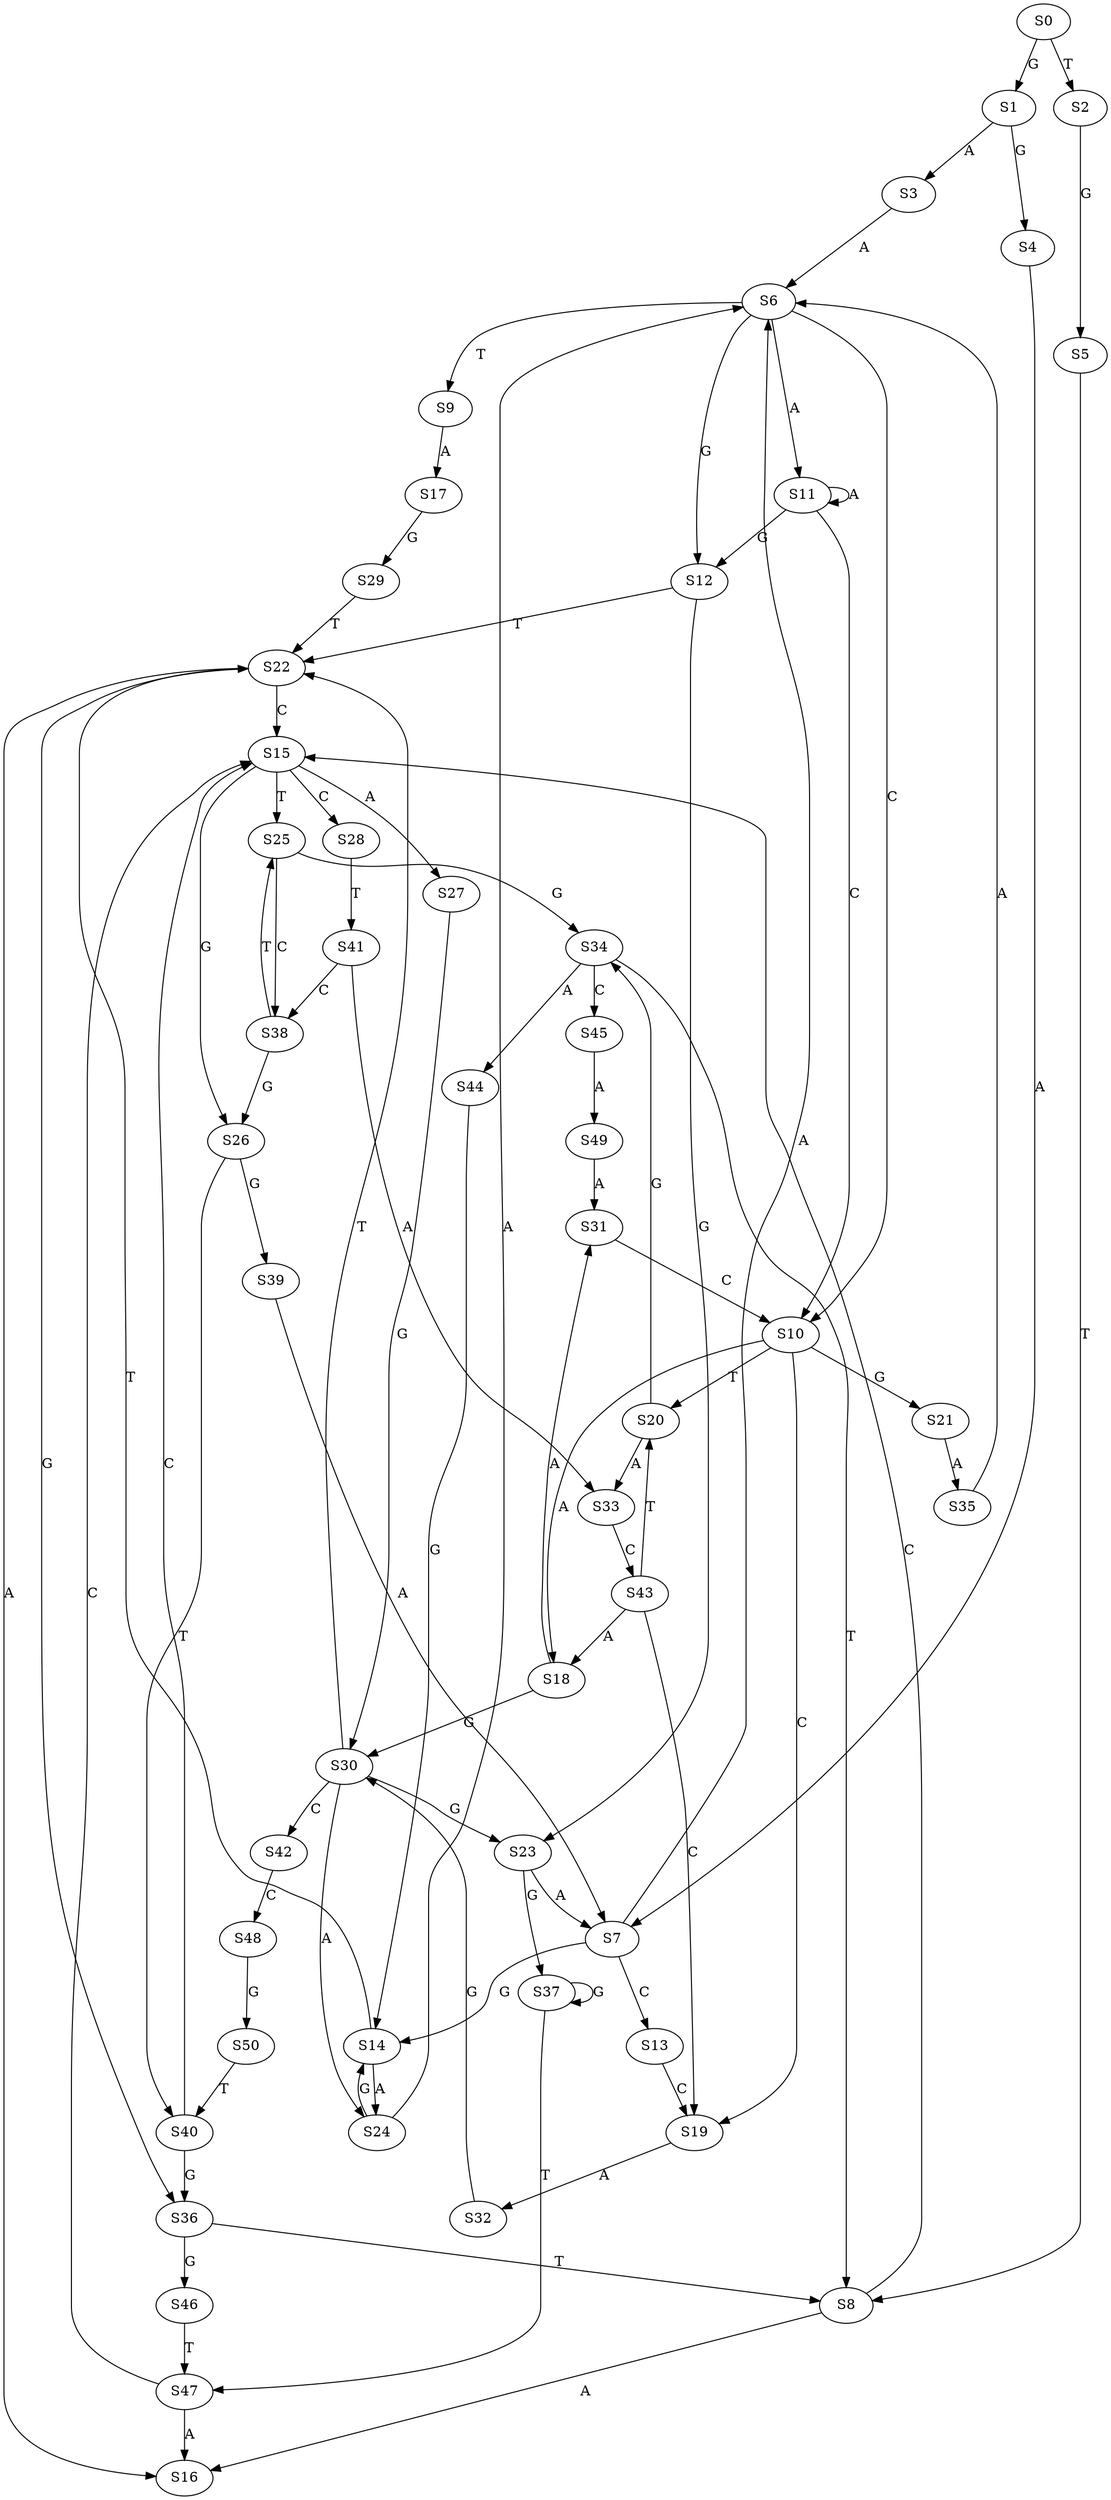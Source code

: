 strict digraph  {
	S0 -> S1 [ label = G ];
	S0 -> S2 [ label = T ];
	S1 -> S3 [ label = A ];
	S1 -> S4 [ label = G ];
	S2 -> S5 [ label = G ];
	S3 -> S6 [ label = A ];
	S4 -> S7 [ label = A ];
	S5 -> S8 [ label = T ];
	S6 -> S9 [ label = T ];
	S6 -> S10 [ label = C ];
	S6 -> S11 [ label = A ];
	S6 -> S12 [ label = G ];
	S7 -> S6 [ label = A ];
	S7 -> S13 [ label = C ];
	S7 -> S14 [ label = G ];
	S8 -> S15 [ label = C ];
	S8 -> S16 [ label = A ];
	S9 -> S17 [ label = A ];
	S10 -> S18 [ label = A ];
	S10 -> S19 [ label = C ];
	S10 -> S20 [ label = T ];
	S10 -> S21 [ label = G ];
	S11 -> S12 [ label = G ];
	S11 -> S10 [ label = C ];
	S11 -> S11 [ label = A ];
	S12 -> S22 [ label = T ];
	S12 -> S23 [ label = G ];
	S13 -> S19 [ label = C ];
	S14 -> S22 [ label = T ];
	S14 -> S24 [ label = A ];
	S15 -> S25 [ label = T ];
	S15 -> S26 [ label = G ];
	S15 -> S27 [ label = A ];
	S15 -> S28 [ label = C ];
	S17 -> S29 [ label = G ];
	S18 -> S30 [ label = G ];
	S18 -> S31 [ label = A ];
	S19 -> S32 [ label = A ];
	S20 -> S33 [ label = A ];
	S20 -> S34 [ label = G ];
	S21 -> S35 [ label = A ];
	S22 -> S16 [ label = A ];
	S22 -> S15 [ label = C ];
	S22 -> S36 [ label = G ];
	S23 -> S7 [ label = A ];
	S23 -> S37 [ label = G ];
	S24 -> S14 [ label = G ];
	S24 -> S6 [ label = A ];
	S25 -> S34 [ label = G ];
	S25 -> S38 [ label = C ];
	S26 -> S39 [ label = G ];
	S26 -> S40 [ label = T ];
	S27 -> S30 [ label = G ];
	S28 -> S41 [ label = T ];
	S29 -> S22 [ label = T ];
	S30 -> S23 [ label = G ];
	S30 -> S22 [ label = T ];
	S30 -> S42 [ label = C ];
	S30 -> S24 [ label = A ];
	S31 -> S10 [ label = C ];
	S32 -> S30 [ label = G ];
	S33 -> S43 [ label = C ];
	S34 -> S44 [ label = A ];
	S34 -> S8 [ label = T ];
	S34 -> S45 [ label = C ];
	S35 -> S6 [ label = A ];
	S36 -> S8 [ label = T ];
	S36 -> S46 [ label = G ];
	S37 -> S47 [ label = T ];
	S37 -> S37 [ label = G ];
	S38 -> S25 [ label = T ];
	S38 -> S26 [ label = G ];
	S39 -> S7 [ label = A ];
	S40 -> S15 [ label = C ];
	S40 -> S36 [ label = G ];
	S41 -> S33 [ label = A ];
	S41 -> S38 [ label = C ];
	S42 -> S48 [ label = C ];
	S43 -> S19 [ label = C ];
	S43 -> S20 [ label = T ];
	S43 -> S18 [ label = A ];
	S44 -> S14 [ label = G ];
	S45 -> S49 [ label = A ];
	S46 -> S47 [ label = T ];
	S47 -> S16 [ label = A ];
	S47 -> S15 [ label = C ];
	S48 -> S50 [ label = G ];
	S49 -> S31 [ label = A ];
	S50 -> S40 [ label = T ];
}
